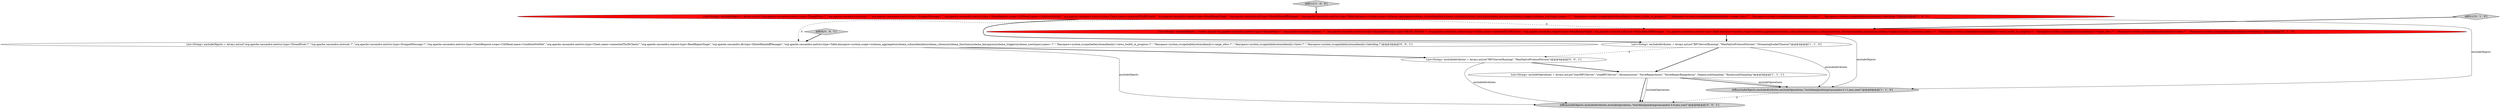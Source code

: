 digraph {
7 [style = filled, label = "diff30['0', '0', '1']", fillcolor = lightgray, shape = diamond image = "AAA0AAABBB3BBB"];
9 [style = filled, label = "List<String> excludeAttributes = Arrays.asList(\"RPCServerRunning\",\"MaxNativeProtocolVersion\")@@@4@@@['0', '0', '1']", fillcolor = white, shape = ellipse image = "AAA0AAABBB3BBB"];
1 [style = filled, label = "diff311['1', '0', '0']", fillcolor = lightgray, shape = diamond image = "AAA0AAABBB1BBB"];
6 [style = filled, label = "List<String> excludeObjects = Arrays.asList(\"org.apache.cassandra.metrics:type=ThreadPools.*\",\"org.apache.cassandra.internal:.*\",\"org.apache.cassandra.metrics:type=DroppedMessage,scope=PAGED_RANGE.*\",\"org.apache.cassandra.metrics:type=Client,name=connectedThriftClients\",\"org.apache.cassandra.request:type=ReadRepairStage\",\"org.apache.cassandra.db:type=HintedHandoffManager\",\"org.apache.cassandra.metrics:type=Table,keyspace=system,scope=(schema_aggregates|schema_columnfamilies|schema_columns|schema_functions|schema_keyspaces|schema_triggers|schema_usertypes),name=.*\",\".*keyspace=system,(scope|table|columnfamily)=views_builds_in_progress.*\",\".*keyspace=system,(scope|table|columnfamily)=range_xfers.*\",\".*keyspace=system,(scope|table|columnfamily)=hints.*\",\".*keyspace=system,(scope|table|columnfamily)=batchlog.*\")@@@3@@@['0', '1', '0']", fillcolor = red, shape = ellipse image = "AAA1AAABBB2BBB"];
0 [style = filled, label = "List<String> excludeAttributes = Arrays.asList(\"RPCServerRunning\",\"MaxNativeProtocolVersion\",\"StreamingSocketTimeout\")@@@4@@@['1', '1', '0']", fillcolor = white, shape = ellipse image = "AAA0AAABBB1BBB"];
8 [style = filled, label = "diff(excludeObjects,excludeAttributes,excludeOperations,\"test/data/jmxdump/cassandra-3.0-jmx.yaml\")@@@6@@@['0', '0', '1']", fillcolor = lightgray, shape = ellipse image = "AAA0AAABBB3BBB"];
3 [style = filled, label = "List<String> excludeOperations = Arrays.asList(\"startRPCServer\",\"stopRPCServer\",\"decommission\",\"forceRepairAsync\",\"forceRepairRangeAsync\",\"beginLocalSampling\",\"finishLocalSampling\")@@@5@@@['1', '1', '1']", fillcolor = white, shape = ellipse image = "AAA0AAABBB1BBB"];
10 [style = filled, label = "List<String> excludeObjects = Arrays.asList(\"org.apache.cassandra.metrics:type=ThreadPools.*\",\"org.apache.cassandra.internal:.*\",\"org.apache.cassandra.metrics:type=DroppedMessage.*\",\"org.apache.cassandra.metrics:type=ClientRequest,scope=CASRead,name=ConditionNotMet\",\"org.apache.cassandra.metrics:type=Client,name=connectedThriftClients\",\"org.apache.cassandra.request:type=ReadRepairStage\",\"org.apache.cassandra.db:type=HintedHandoffManager\",\"org.apache.cassandra.metrics:type=Table,keyspace=system,scope=(schema_aggregates|schema_columnfamilies|schema_columns|schema_functions|schema_keyspaces|schema_triggers|schema_usertypes),name=.*\",\".*keyspace=system,(scope|table|columnfamily)=views_builds_in_progress.*\",\".*keyspace=system,(scope|table|columnfamily)=range_xfers.*\",\".*keyspace=system,(scope|table|columnfamily)=hints.*\",\".*keyspace=system,(scope|table|columnfamily)=batchlog.*\")@@@3@@@['0', '0', '1']", fillcolor = white, shape = ellipse image = "AAA0AAABBB3BBB"];
4 [style = filled, label = "diff(excludeObjects,excludeAttributes,excludeOperations,\"test/data/jmxdump/cassandra-3.11-jmx.yaml\")@@@6@@@['1', '1', '0']", fillcolor = lightgray, shape = ellipse image = "AAA0AAABBB1BBB"];
2 [style = filled, label = "List<String> excludeObjects = Arrays.asList(\"org.apache.cassandra.metrics:type=ThreadPools.*\",\"org.apache.cassandra.internal:.*\",\"org.apache.cassandra.metrics:type=DroppedMessage.*\",\"org.apache.cassandra.metrics:type=ClientRequest,scope=CASRead,name=ConditionNotMet\",\"org.apache.cassandra.metrics:type=Client,name=connectedThriftClients\",\"org.apache.cassandra.request:type=ReadRepairStage\",\"org.apache.cassandra.db:type=HintedHandoffManager\",\"org.apache.cassandra.metrics:type=Table,keyspace=system,scope=(schema_aggregates|schema_columnfamilies|schema_columns|schema_functions|schema_keyspaces|schema_triggers|schema_usertypes),name=.*\",\".*keyspace=system,(scope|table|columnfamily)=views_builds_in_progress.*\",\".*keyspace=system,(scope|table|columnfamily)=range_xfers.*\",\".*keyspace=system,(scope|table|columnfamily)=hints.*\",\".*keyspace=system,(scope|table|columnfamily)=batchlog.*\")@@@3@@@['1', '0', '0']", fillcolor = red, shape = ellipse image = "AAA1AAABBB1BBB"];
5 [style = filled, label = "diff311['0', '1', '0']", fillcolor = lightgray, shape = diamond image = "AAA0AAABBB2BBB"];
6->4 [style = solid, label="excludeObjects"];
0->3 [style = bold, label=""];
7->10 [style = bold, label=""];
9->8 [style = solid, label="excludeAttributes"];
6->0 [style = bold, label=""];
2->4 [style = solid, label="excludeObjects"];
3->4 [style = bold, label=""];
2->10 [style = dashed, label="0"];
3->4 [style = solid, label="excludeOperations"];
0->4 [style = solid, label="excludeAttributes"];
2->0 [style = bold, label=""];
5->6 [style = bold, label=""];
3->8 [style = bold, label=""];
10->8 [style = solid, label="excludeObjects"];
4->8 [style = dashed, label="0"];
3->8 [style = solid, label="excludeOperations"];
2->6 [style = dashed, label="0"];
9->3 [style = bold, label=""];
1->2 [style = bold, label=""];
10->9 [style = bold, label=""];
0->9 [style = dashed, label="0"];
}
